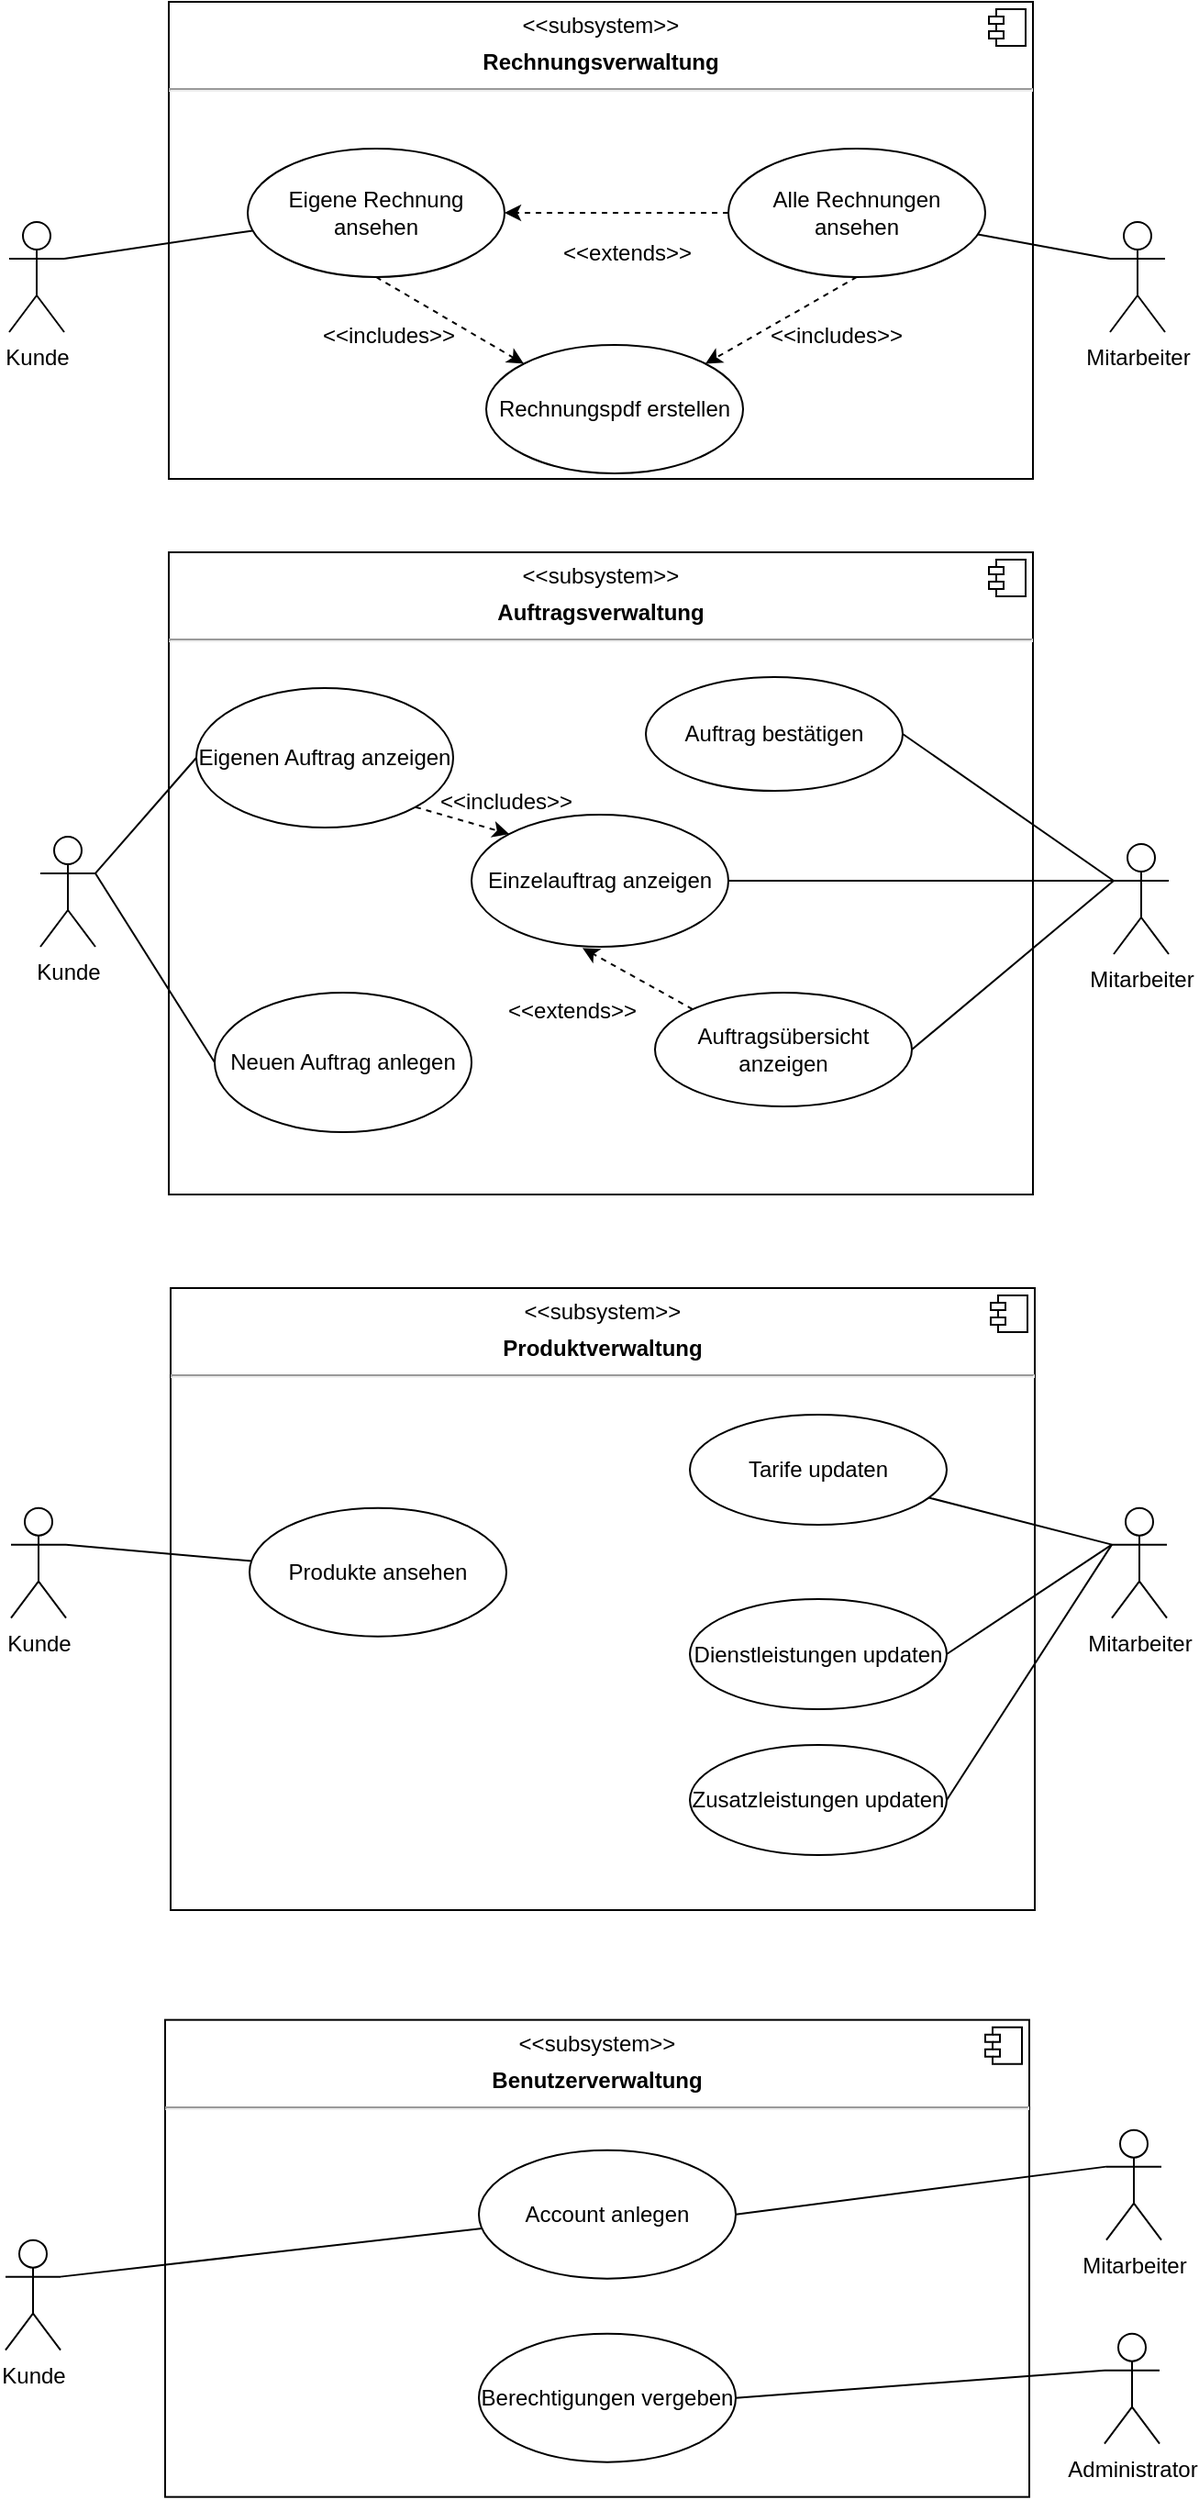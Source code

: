 <mxfile version="10.6.0" type="google"><diagram id="Uzhx4cs6ITcOW2TQOW_s" name="Page-1"><mxGraphModel dx="1394" dy="793" grid="1" gridSize="10" guides="1" tooltips="1" connect="1" arrows="1" fold="1" page="1" pageScale="1" pageWidth="1100" pageHeight="1700" math="0" shadow="0"><root><mxCell id="0"/><mxCell id="1" parent="0"/><mxCell id="jNkWsgOsBNHfYagmGcuD-20" value="&lt;p style=&quot;margin: 0px ; margin-top: 6px ; text-align: center&quot;&gt;&amp;lt;&amp;lt;subsystem&amp;gt;&amp;gt;&lt;b&gt;&lt;br&gt;&lt;/b&gt;&lt;/p&gt;&lt;p style=&quot;margin: 0px ; margin-top: 6px ; text-align: center&quot;&gt;&lt;b&gt;Rechnungsverwaltung&lt;/b&gt;&lt;/p&gt;&lt;hr&gt;" style="align=left;overflow=fill;html=1;" parent="1" vertex="1"><mxGeometry x="207" y="80" width="471" height="260" as="geometry"/></mxCell><mxCell id="jNkWsgOsBNHfYagmGcuD-21" value="" style="shape=component;jettyWidth=8;jettyHeight=4;" parent="jNkWsgOsBNHfYagmGcuD-20" vertex="1"><mxGeometry x="1" width="20" height="20" relative="1" as="geometry"><mxPoint x="-24" y="4" as="offset"/></mxGeometry></mxCell><mxCell id="jNkWsgOsBNHfYagmGcuD-133" value="Rechnungspdf erstellen" style="ellipse;whiteSpace=wrap;html=1;" parent="jNkWsgOsBNHfYagmGcuD-20" vertex="1"><mxGeometry x="173" y="187" width="140" height="70" as="geometry"/></mxCell><mxCell id="jNkWsgOsBNHfYagmGcuD-136" value="&lt;div&gt;&amp;lt;&amp;lt;includes&amp;gt;&amp;gt;&lt;/div&gt;&lt;div&gt;&lt;br&gt;&lt;/div&gt;" style="text;html=1;resizable=0;points=[];autosize=1;align=left;verticalAlign=top;spacingTop=-4;" parent="jNkWsgOsBNHfYagmGcuD-20" vertex="1"><mxGeometry x="326" y="172" width="90" height="30" as="geometry"/></mxCell><mxCell id="jNkWsgOsBNHfYagmGcuD-137" value="&lt;div&gt;&amp;lt;&amp;lt;includes&amp;gt;&amp;gt;&lt;/div&gt;&lt;div&gt;&lt;br&gt;&lt;/div&gt;" style="text;html=1;resizable=0;points=[];autosize=1;align=left;verticalAlign=top;spacingTop=-4;" parent="jNkWsgOsBNHfYagmGcuD-20" vertex="1"><mxGeometry x="82" y="172" width="90" height="30" as="geometry"/></mxCell><mxCell id="jNkWsgOsBNHfYagmGcuD-19" style="rounded=0;orthogonalLoop=1;jettySize=auto;html=1;exitX=1;exitY=0.333;exitDx=0;exitDy=0;exitPerimeter=0;endArrow=none;endFill=0;" parent="1" source="jNkWsgOsBNHfYagmGcuD-1" target="jNkWsgOsBNHfYagmGcuD-8" edge="1"><mxGeometry relative="1" as="geometry"/></mxCell><mxCell id="jNkWsgOsBNHfYagmGcuD-1" value="Kunde" style="shape=umlActor;verticalLabelPosition=bottom;labelBackgroundColor=#ffffff;verticalAlign=top;html=1;outlineConnect=0;" parent="1" vertex="1"><mxGeometry x="120" y="200" width="30" height="60" as="geometry"/></mxCell><mxCell id="jNkWsgOsBNHfYagmGcuD-135" style="edgeStyle=none;rounded=0;orthogonalLoop=1;jettySize=auto;html=1;exitX=0.5;exitY=1;exitDx=0;exitDy=0;entryX=0;entryY=0;entryDx=0;entryDy=0;dashed=1;endArrow=classic;endFill=1;" parent="1" source="jNkWsgOsBNHfYagmGcuD-8" target="jNkWsgOsBNHfYagmGcuD-133" edge="1"><mxGeometry relative="1" as="geometry"/></mxCell><mxCell id="jNkWsgOsBNHfYagmGcuD-8" value="Eigene Rechnung ansehen" style="ellipse;whiteSpace=wrap;html=1;" parent="1" vertex="1"><mxGeometry x="250" y="160" width="140" height="70" as="geometry"/></mxCell><mxCell id="jNkWsgOsBNHfYagmGcuD-18" style="rounded=0;orthogonalLoop=1;jettySize=auto;html=1;exitX=0;exitY=0.333;exitDx=0;exitDy=0;exitPerimeter=0;endArrow=none;endFill=0;" parent="1" source="jNkWsgOsBNHfYagmGcuD-9" target="jNkWsgOsBNHfYagmGcuD-15" edge="1"><mxGeometry relative="1" as="geometry"/></mxCell><mxCell id="jNkWsgOsBNHfYagmGcuD-9" value="Mitarbeiter" style="shape=umlActor;verticalLabelPosition=bottom;labelBackgroundColor=#ffffff;verticalAlign=top;html=1;" parent="1" vertex="1"><mxGeometry x="720" y="200" width="30" height="60" as="geometry"/></mxCell><mxCell id="jNkWsgOsBNHfYagmGcuD-16" style="edgeStyle=orthogonalEdgeStyle;rounded=0;orthogonalLoop=1;jettySize=auto;html=1;dashed=1;" parent="1" source="jNkWsgOsBNHfYagmGcuD-15" target="jNkWsgOsBNHfYagmGcuD-8" edge="1"><mxGeometry relative="1" as="geometry"/></mxCell><mxCell id="jNkWsgOsBNHfYagmGcuD-134" style="edgeStyle=none;rounded=0;orthogonalLoop=1;jettySize=auto;html=1;exitX=0.5;exitY=1;exitDx=0;exitDy=0;entryX=1;entryY=0;entryDx=0;entryDy=0;endArrow=classic;endFill=1;dashed=1;" parent="1" source="jNkWsgOsBNHfYagmGcuD-15" target="jNkWsgOsBNHfYagmGcuD-133" edge="1"><mxGeometry relative="1" as="geometry"/></mxCell><mxCell id="jNkWsgOsBNHfYagmGcuD-15" value="Alle Rechnungen ansehen" style="ellipse;whiteSpace=wrap;html=1;" parent="1" vertex="1"><mxGeometry x="512" y="160" width="140" height="70" as="geometry"/></mxCell><mxCell id="jNkWsgOsBNHfYagmGcuD-17" value="&amp;lt;&amp;lt;extends&amp;gt;&amp;gt;" style="text;html=1;resizable=0;points=[];autosize=1;align=left;verticalAlign=top;spacingTop=-4;" parent="1" vertex="1"><mxGeometry x="420" y="207" width="90" height="20" as="geometry"/></mxCell><mxCell id="jNkWsgOsBNHfYagmGcuD-22" value="&lt;p style=&quot;margin: 0px ; margin-top: 6px ; text-align: center&quot;&gt;&amp;lt;&amp;lt;subsystem&amp;gt;&amp;gt;&lt;b&gt;&lt;br&gt;&lt;/b&gt;&lt;/p&gt;&lt;p style=&quot;margin: 0px ; margin-top: 6px ; text-align: center&quot;&gt;&lt;b&gt;Auftragsverwaltung&lt;/b&gt;&lt;/p&gt;&lt;hr&gt;" style="align=left;overflow=fill;html=1;movable=1;" parent="1" vertex="1"><mxGeometry x="207" y="380" width="471" height="350" as="geometry"/></mxCell><mxCell id="jNkWsgOsBNHfYagmGcuD-23" value="" style="shape=component;jettyWidth=8;jettyHeight=4;" parent="jNkWsgOsBNHfYagmGcuD-22" vertex="1"><mxGeometry x="1" width="20" height="20" relative="1" as="geometry"><mxPoint x="-24" y="4" as="offset"/></mxGeometry></mxCell><mxCell id="jNkWsgOsBNHfYagmGcuD-27" value="Auftrag bestätigen" style="ellipse;whiteSpace=wrap;html=1;" parent="jNkWsgOsBNHfYagmGcuD-22" vertex="1"><mxGeometry x="260" y="68" width="140" height="62" as="geometry"/></mxCell><mxCell id="jNkWsgOsBNHfYagmGcuD-31" value="Einzelauftrag anzeigen" style="ellipse;whiteSpace=wrap;html=1;" parent="jNkWsgOsBNHfYagmGcuD-22" vertex="1"><mxGeometry x="165" y="143" width="140" height="72" as="geometry"/></mxCell><mxCell id="jNkWsgOsBNHfYagmGcuD-38" style="edgeStyle=none;rounded=0;orthogonalLoop=1;jettySize=auto;html=1;exitX=1;exitY=1;exitDx=0;exitDy=0;entryX=0;entryY=0;entryDx=0;entryDy=0;endArrow=classic;endFill=1;dashed=1;" parent="jNkWsgOsBNHfYagmGcuD-22" source="jNkWsgOsBNHfYagmGcuD-32" target="jNkWsgOsBNHfYagmGcuD-31" edge="1"><mxGeometry relative="1" as="geometry"/></mxCell><mxCell id="jNkWsgOsBNHfYagmGcuD-32" value="Eigenen Auftrag anzeigen" style="ellipse;whiteSpace=wrap;html=1;" parent="jNkWsgOsBNHfYagmGcuD-22" vertex="1"><mxGeometry x="15" y="74" width="140" height="76" as="geometry"/></mxCell><mxCell id="jNkWsgOsBNHfYagmGcuD-40" style="edgeStyle=none;rounded=0;orthogonalLoop=1;jettySize=auto;html=1;exitX=0;exitY=0;exitDx=0;exitDy=0;entryX=0.432;entryY=1.009;entryDx=0;entryDy=0;entryPerimeter=0;dashed=1;endArrow=classic;endFill=1;" parent="jNkWsgOsBNHfYagmGcuD-22" source="jNkWsgOsBNHfYagmGcuD-33" target="jNkWsgOsBNHfYagmGcuD-31" edge="1"><mxGeometry relative="1" as="geometry"/></mxCell><mxCell id="jNkWsgOsBNHfYagmGcuD-33" value="Auftragsübersicht anzeigen" style="ellipse;whiteSpace=wrap;html=1;" parent="jNkWsgOsBNHfYagmGcuD-22" vertex="1"><mxGeometry x="265" y="240" width="140" height="62" as="geometry"/></mxCell><mxCell id="jNkWsgOsBNHfYagmGcuD-39" value="&amp;lt;&amp;lt;includes&amp;gt;&amp;gt;" style="text;html=1;resizable=0;points=[];autosize=1;align=left;verticalAlign=top;spacingTop=-4;" parent="jNkWsgOsBNHfYagmGcuD-22" vertex="1"><mxGeometry x="146" y="126" width="90" height="20" as="geometry"/></mxCell><mxCell id="jNkWsgOsBNHfYagmGcuD-41" value="&amp;lt;&amp;lt;extends&amp;gt;&amp;gt;" style="text;html=1;resizable=0;points=[];autosize=1;align=left;verticalAlign=top;spacingTop=-4;" parent="jNkWsgOsBNHfYagmGcuD-22" vertex="1"><mxGeometry x="183" y="240" width="90" height="20" as="geometry"/></mxCell><mxCell id="jNkWsgOsBNHfYagmGcuD-42" value="Neuen Auftrag anlegen" style="ellipse;whiteSpace=wrap;html=1;" parent="jNkWsgOsBNHfYagmGcuD-22" vertex="1"><mxGeometry x="25" y="240" width="140" height="76" as="geometry"/></mxCell><mxCell id="jNkWsgOsBNHfYagmGcuD-35" style="rounded=0;orthogonalLoop=1;jettySize=auto;html=1;exitX=0;exitY=0.333;exitDx=0;exitDy=0;exitPerimeter=0;entryX=1;entryY=0.5;entryDx=0;entryDy=0;endArrow=none;endFill=0;" parent="1" source="jNkWsgOsBNHfYagmGcuD-25" target="jNkWsgOsBNHfYagmGcuD-27" edge="1"><mxGeometry relative="1" as="geometry"/></mxCell><mxCell id="jNkWsgOsBNHfYagmGcuD-36" style="edgeStyle=orthogonalEdgeStyle;rounded=0;orthogonalLoop=1;jettySize=auto;html=1;exitX=0;exitY=0.333;exitDx=0;exitDy=0;exitPerimeter=0;entryX=1;entryY=0.5;entryDx=0;entryDy=0;endArrow=none;endFill=0;" parent="1" source="jNkWsgOsBNHfYagmGcuD-25" target="jNkWsgOsBNHfYagmGcuD-31" edge="1"><mxGeometry relative="1" as="geometry"/></mxCell><mxCell id="jNkWsgOsBNHfYagmGcuD-37" style="rounded=0;orthogonalLoop=1;jettySize=auto;html=1;exitX=0;exitY=0.333;exitDx=0;exitDy=0;exitPerimeter=0;entryX=1;entryY=0.5;entryDx=0;entryDy=0;endArrow=none;endFill=0;" parent="1" source="jNkWsgOsBNHfYagmGcuD-25" target="jNkWsgOsBNHfYagmGcuD-33" edge="1"><mxGeometry relative="1" as="geometry"/></mxCell><mxCell id="jNkWsgOsBNHfYagmGcuD-25" value="Mitarbeiter" style="shape=umlActor;verticalLabelPosition=bottom;labelBackgroundColor=#ffffff;verticalAlign=top;html=1;" parent="1" vertex="1"><mxGeometry x="722" y="539" width="30" height="60" as="geometry"/></mxCell><mxCell id="jNkWsgOsBNHfYagmGcuD-34" style="rounded=0;orthogonalLoop=1;jettySize=auto;html=1;exitX=1;exitY=0.333;exitDx=0;exitDy=0;exitPerimeter=0;entryX=0;entryY=0.5;entryDx=0;entryDy=0;endArrow=none;endFill=0;" parent="1" source="jNkWsgOsBNHfYagmGcuD-26" target="jNkWsgOsBNHfYagmGcuD-32" edge="1"><mxGeometry relative="1" as="geometry"/></mxCell><mxCell id="jNkWsgOsBNHfYagmGcuD-43" style="edgeStyle=none;rounded=0;orthogonalLoop=1;jettySize=auto;html=1;exitX=1;exitY=0.333;exitDx=0;exitDy=0;exitPerimeter=0;entryX=0;entryY=0.5;entryDx=0;entryDy=0;endArrow=none;endFill=0;" parent="1" source="jNkWsgOsBNHfYagmGcuD-26" target="jNkWsgOsBNHfYagmGcuD-42" edge="1"><mxGeometry relative="1" as="geometry"/></mxCell><mxCell id="jNkWsgOsBNHfYagmGcuD-26" value="Kunde" style="shape=umlActor;verticalLabelPosition=bottom;labelBackgroundColor=#ffffff;verticalAlign=top;html=1;outlineConnect=0;" parent="1" vertex="1"><mxGeometry x="137" y="535" width="30" height="60" as="geometry"/></mxCell><mxCell id="jNkWsgOsBNHfYagmGcuD-108" value="&lt;p style=&quot;margin: 0px ; margin-top: 6px ; text-align: center&quot;&gt;&amp;lt;&amp;lt;subsystem&amp;gt;&amp;gt;&lt;b&gt;&lt;br&gt;&lt;/b&gt;&lt;/p&gt;&lt;p style=&quot;margin: 0px ; margin-top: 6px ; text-align: center&quot;&gt;&lt;b&gt;Produktverwaltung&lt;/b&gt;&lt;/p&gt;&lt;hr&gt;" style="align=left;overflow=fill;html=1;" parent="1" vertex="1"><mxGeometry x="208" y="781" width="471" height="339" as="geometry"/></mxCell><mxCell id="jNkWsgOsBNHfYagmGcuD-109" value="" style="shape=component;jettyWidth=8;jettyHeight=4;" parent="jNkWsgOsBNHfYagmGcuD-108" vertex="1"><mxGeometry x="1" width="20" height="20" relative="1" as="geometry"><mxPoint x="-24" y="4" as="offset"/></mxGeometry></mxCell><mxCell id="jNkWsgOsBNHfYagmGcuD-116" value="Tarife updaten" style="ellipse;whiteSpace=wrap;html=1;" parent="jNkWsgOsBNHfYagmGcuD-108" vertex="1"><mxGeometry x="283" y="69" width="140" height="60" as="geometry"/></mxCell><mxCell id="jNkWsgOsBNHfYagmGcuD-118" value="Dienstleistungen updaten" style="ellipse;whiteSpace=wrap;html=1;" parent="jNkWsgOsBNHfYagmGcuD-108" vertex="1"><mxGeometry x="283" y="169.5" width="140" height="60" as="geometry"/></mxCell><mxCell id="YqHProCDoDJcZHck8XSc-1" value="Zusatzleistungen updaten" style="ellipse;whiteSpace=wrap;html=1;" vertex="1" parent="jNkWsgOsBNHfYagmGcuD-108"><mxGeometry x="283" y="249" width="140" height="60" as="geometry"/></mxCell><mxCell id="jNkWsgOsBNHfYagmGcuD-110" style="rounded=0;orthogonalLoop=1;jettySize=auto;html=1;exitX=1;exitY=0.333;exitDx=0;exitDy=0;exitPerimeter=0;endArrow=none;endFill=0;" parent="1" source="jNkWsgOsBNHfYagmGcuD-111" target="jNkWsgOsBNHfYagmGcuD-112" edge="1"><mxGeometry relative="1" as="geometry"/></mxCell><mxCell id="jNkWsgOsBNHfYagmGcuD-111" value="Kunde" style="shape=umlActor;verticalLabelPosition=bottom;labelBackgroundColor=#ffffff;verticalAlign=top;html=1;outlineConnect=0;" parent="1" vertex="1"><mxGeometry x="121" y="900.833" width="30" height="60" as="geometry"/></mxCell><mxCell id="jNkWsgOsBNHfYagmGcuD-112" value="Produkte ansehen" style="ellipse;whiteSpace=wrap;html=1;" parent="1" vertex="1"><mxGeometry x="251" y="900.833" width="140" height="70" as="geometry"/></mxCell><mxCell id="jNkWsgOsBNHfYagmGcuD-113" style="rounded=0;orthogonalLoop=1;jettySize=auto;html=1;exitX=0;exitY=0.333;exitDx=0;exitDy=0;exitPerimeter=0;endArrow=none;endFill=0;" parent="1" source="jNkWsgOsBNHfYagmGcuD-114" target="jNkWsgOsBNHfYagmGcuD-116" edge="1"><mxGeometry relative="1" as="geometry"/></mxCell><mxCell id="jNkWsgOsBNHfYagmGcuD-119" style="edgeStyle=none;rounded=0;orthogonalLoop=1;jettySize=auto;html=1;exitX=0;exitY=0.333;exitDx=0;exitDy=0;exitPerimeter=0;entryX=1;entryY=0.5;entryDx=0;entryDy=0;endArrow=none;endFill=0;" parent="1" source="jNkWsgOsBNHfYagmGcuD-114" target="jNkWsgOsBNHfYagmGcuD-118" edge="1"><mxGeometry relative="1" as="geometry"/></mxCell><mxCell id="YqHProCDoDJcZHck8XSc-2" style="rounded=0;orthogonalLoop=1;jettySize=auto;html=1;exitX=0;exitY=0.333;exitDx=0;exitDy=0;exitPerimeter=0;entryX=1;entryY=0.5;entryDx=0;entryDy=0;endArrow=none;endFill=0;" edge="1" parent="1" source="jNkWsgOsBNHfYagmGcuD-114" target="YqHProCDoDJcZHck8XSc-1"><mxGeometry relative="1" as="geometry"/></mxCell><mxCell id="jNkWsgOsBNHfYagmGcuD-114" value="Mitarbeiter" style="shape=umlActor;verticalLabelPosition=bottom;labelBackgroundColor=#ffffff;verticalAlign=top;html=1;" parent="1" vertex="1"><mxGeometry x="721" y="900.833" width="30" height="60" as="geometry"/></mxCell><mxCell id="jNkWsgOsBNHfYagmGcuD-120" value="&lt;p style=&quot;margin: 0px ; margin-top: 6px ; text-align: center&quot;&gt;&amp;lt;&amp;lt;subsystem&amp;gt;&amp;gt;&lt;b&gt;&lt;br&gt;&lt;/b&gt;&lt;/p&gt;&lt;p style=&quot;margin: 0px ; margin-top: 6px ; text-align: center&quot;&gt;&lt;b&gt;Benutzerverwaltung&lt;/b&gt;&lt;/p&gt;&lt;hr&gt;" style="align=left;overflow=fill;html=1;connectable=0;recursiveResize=0;editable=0;" parent="1" vertex="1"><mxGeometry x="205" y="1179.833" width="471" height="260" as="geometry"/></mxCell><mxCell id="jNkWsgOsBNHfYagmGcuD-121" value="" style="shape=component;jettyWidth=8;jettyHeight=4;" parent="jNkWsgOsBNHfYagmGcuD-120" vertex="1"><mxGeometry x="1" width="20" height="20" relative="1" as="geometry"><mxPoint x="-24" y="4" as="offset"/></mxGeometry></mxCell><mxCell id="jNkWsgOsBNHfYagmGcuD-126" value="Account anlegen" style="ellipse;whiteSpace=wrap;html=1;" parent="jNkWsgOsBNHfYagmGcuD-120" vertex="1"><mxGeometry x="171" y="71" width="140" height="70" as="geometry"/></mxCell><mxCell id="jNkWsgOsBNHfYagmGcuD-130" value="Berechtigungen vergeben" style="ellipse;whiteSpace=wrap;html=1;" parent="jNkWsgOsBNHfYagmGcuD-120" vertex="1"><mxGeometry x="171" y="171" width="140" height="70" as="geometry"/></mxCell><mxCell id="jNkWsgOsBNHfYagmGcuD-124" style="rounded=0;orthogonalLoop=1;jettySize=auto;html=1;exitX=1;exitY=0.333;exitDx=0;exitDy=0;exitPerimeter=0;endArrow=none;endFill=0;" parent="1" source="jNkWsgOsBNHfYagmGcuD-125" target="jNkWsgOsBNHfYagmGcuD-126" edge="1"><mxGeometry relative="1" as="geometry"/></mxCell><mxCell id="jNkWsgOsBNHfYagmGcuD-125" value="Kunde" style="shape=umlActor;verticalLabelPosition=bottom;labelBackgroundColor=#ffffff;verticalAlign=top;html=1;outlineConnect=0;" parent="1" vertex="1"><mxGeometry x="118" y="1299.833" width="30" height="60" as="geometry"/></mxCell><mxCell id="jNkWsgOsBNHfYagmGcuD-127" style="rounded=0;orthogonalLoop=1;jettySize=auto;html=1;exitX=0;exitY=0.333;exitDx=0;exitDy=0;exitPerimeter=0;endArrow=none;endFill=0;entryX=1;entryY=0.5;entryDx=0;entryDy=0;" parent="1" source="jNkWsgOsBNHfYagmGcuD-129" target="jNkWsgOsBNHfYagmGcuD-126" edge="1"><mxGeometry relative="1" as="geometry"><mxPoint x="621.884" y="1298.141" as="targetPoint"/></mxGeometry></mxCell><mxCell id="jNkWsgOsBNHfYagmGcuD-129" value="Mitarbeiter" style="shape=umlActor;verticalLabelPosition=bottom;labelBackgroundColor=#ffffff;verticalAlign=top;html=1;" parent="1" vertex="1"><mxGeometry x="718" y="1239.833" width="30" height="60" as="geometry"/></mxCell><mxCell id="jNkWsgOsBNHfYagmGcuD-132" style="edgeStyle=none;rounded=0;orthogonalLoop=1;jettySize=auto;html=1;exitX=0;exitY=0.333;exitDx=0;exitDy=0;exitPerimeter=0;entryX=1;entryY=0.5;entryDx=0;entryDy=0;endArrow=none;endFill=0;" parent="1" source="jNkWsgOsBNHfYagmGcuD-131" target="jNkWsgOsBNHfYagmGcuD-130" edge="1"><mxGeometry relative="1" as="geometry"/></mxCell><mxCell id="jNkWsgOsBNHfYagmGcuD-131" value="Administrator" style="shape=umlActor;verticalLabelPosition=bottom;labelBackgroundColor=#ffffff;verticalAlign=top;html=1;" parent="1" vertex="1"><mxGeometry x="717" y="1350.833" width="30" height="60" as="geometry"/></mxCell></root></mxGraphModel></diagram></mxfile>